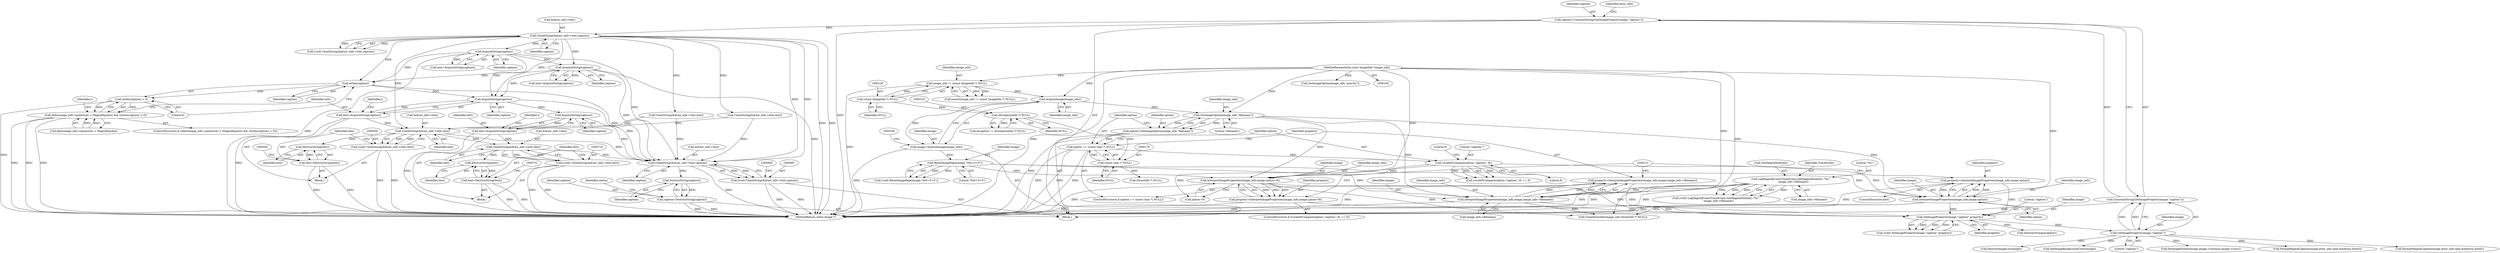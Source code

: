 digraph "0_ImageMagick_aeff00de228bc5a158c2a975ab47845d8a1db456@API" {
"1000522" [label="(Call,strlen(caption))"];
"1000279" [label="(Call,AcquireString(caption))"];
"1000237" [label="(Call,CloneString(&draw_info->text,caption))"];
"1000222" [label="(Call,caption=ConstantString(GetImageProperty(image,\"caption\")))"];
"1000224" [label="(Call,ConstantString(GetImageProperty(image,\"caption\")))"];
"1000225" [label="(Call,GetImageProperty(image,\"caption\"))"];
"1000214" [label="(Call,SetImageProperty(image,\"caption\",property))"];
"1000199" [label="(Call,InterpretImageProperties(image_info,image,option+8))"];
"1000172" [label="(Call,GetImageOption(image_info,\"filename\"))"];
"1000163" [label="(Call,AcquireImage(image_info))"];
"1000123" [label="(Call,image_info != (const ImageInfo *) NULL)"];
"1000105" [label="(MethodParameterIn,const ImageInfo *image_info)"];
"1000125" [label="(Call,(const ImageInfo *) NULL)"];
"1000167" [label="(Call,ResetImagePage(image,\"0x0+0+0\"))"];
"1000161" [label="(Call,image=AcquireImage(image_info))"];
"1000192" [label="(Call,LocaleNCompare(option,\"caption:\",8))"];
"1000176" [label="(Call,option == (const char *) NULL)"];
"1000170" [label="(Call,option=GetImageOption(image_info,\"filename\"))"];
"1000178" [label="(Call,(const char *) NULL)"];
"1000152" [label="(Call,(ExceptionInfo *) NULL)"];
"1000183" [label="(Call,InterpretImageProperties(image_info,image,image_info->filename))"];
"1000142" [label="(Call,LogMagickEvent(TraceEvent,GetMagickModule(),\"%s\",\n      image_info->filename))"];
"1000208" [label="(Call,InterpretImageProperties(image_info,image,option))"];
"1000181" [label="(Call,property=InterpretImageProperties(image_info,image,image_info->filename))"];
"1000206" [label="(Call,property=InterpretImageProperties(image_info,image,option))"];
"1000197" [label="(Call,property=InterpretImageProperties(image_info,image,option+8))"];
"1000370" [label="(Call,AcquireString(caption))"];
"1000521" [label="(Call,strlen(caption) > 0)"];
"1000514" [label="(Call,(fabs(image_info->pointsize) < MagickEpsilon) && (strlen(caption) > 0))"];
"1000537" [label="(Call,AcquireString(caption))"];
"1000535" [label="(Call,text=AcquireString(caption))"];
"1000551" [label="(Call,CloneString(&draw_info->text,text))"];
"1000549" [label="(Call,(void) CloneString(&draw_info->text,text))"];
"1000559" [label="(Call,DestroyString(text))"];
"1000557" [label="(Call,text=DestroyString(text))"];
"1000720" [label="(Call,CloneString(&draw_info->text,text))"];
"1000718" [label="(Call,(void) CloneString(&draw_info->text,text))"];
"1000728" [label="(Call,DestroyString(text))"];
"1000726" [label="(Call,text=DestroyString(text))"];
"1000898" [label="(Call,CloneString(&draw_info->text,caption))"];
"1000896" [label="(Call,(void) CloneString(&draw_info->text,caption))"];
"1000983" [label="(Call,DestroyString(caption))"];
"1000981" [label="(Call,caption=DestroyString(caption))"];
"1000706" [label="(Call,AcquireString(caption))"];
"1000704" [label="(Call,text=AcquireString(caption))"];
"1000984" [label="(Identifier,caption)"];
"1000515" [label="(Call,fabs(image_info->pointsize) < MagickEpsilon)"];
"1000199" [label="(Call,InterpretImageProperties(image_info,image,option+8))"];
"1000235" [label="(Call,(void) CloneString(&draw_info->text,caption))"];
"1000197" [label="(Call,property=InterpretImageProperties(image_info,image,option+8))"];
"1000371" [label="(Identifier,caption)"];
"1000180" [label="(Identifier,NULL)"];
"1000551" [label="(Call,CloneString(&draw_info->text,text))"];
"1000898" [label="(Call,CloneString(&draw_info->text,caption))"];
"1000127" [label="(Identifier,NULL)"];
"1000293" [label="(Call,CloneString(&draw_info->text,text))"];
"1000207" [label="(Identifier,property)"];
"1000896" [label="(Call,(void) CloneString(&draw_info->text,caption))"];
"1000514" [label="(Call,(fabs(image_info->pointsize) < MagickEpsilon) && (strlen(caption) > 0))"];
"1000230" [label="(Call,CloneDrawInfo(image_info,(DrawInfo *) NULL))"];
"1000191" [label="(Call,LocaleNCompare(option,\"caption:\",8) == 0)"];
"1000487" [label="(Call,DestroyImageList(image))"];
"1000694" [label="(Block,)"];
"1000176" [label="(Call,option == (const char *) NULL)"];
"1000899" [label="(Call,&draw_info->text)"];
"1000175" [label="(ControlStructure,if (option == (const char *) NULL))"];
"1000161" [label="(Call,image=AcquireImage(image_info))"];
"1000491" [label="(Call,SetImageBackgroundColor(image))"];
"1000122" [label="(Call,assert(image_info != (const ImageInfo *) NULL))"];
"1000154" [label="(Identifier,NULL)"];
"1000162" [label="(Identifier,image)"];
"1000726" [label="(Call,text=DestroyString(text))"];
"1000226" [label="(Identifier,image)"];
"1000887" [label="(Identifier,i)"];
"1000206" [label="(Call,property=InterpretImageProperties(image_info,image,option))"];
"1000277" [label="(Call,text=AcquireString(caption))"];
"1000705" [label="(Identifier,text)"];
"1000125" [label="(Call,(const ImageInfo *) NULL)"];
"1000513" [label="(ControlStructure,if ((fabs(image_info->pointsize) < MagickEpsilon) && (strlen(caption) > 0)))"];
"1000182" [label="(Identifier,property)"];
"1000232" [label="(Call,(DrawInfo *) NULL)"];
"1000144" [label="(Call,GetMagickModule())"];
"1000212" [label="(Call,(void) SetImageProperty(image,\"caption\",property))"];
"1000205" [label="(ControlStructure,else)"];
"1000174" [label="(Literal,\"filename\")"];
"1000178" [label="(Call,(const char *) NULL)"];
"1000983" [label="(Call,DestroyString(caption))"];
"1000173" [label="(Identifier,image_info)"];
"1000536" [label="(Identifier,text)"];
"1001001" [label="(MethodReturn,static Image *)"];
"1000150" [label="(Call,exception != (ExceptionInfo *) NULL)"];
"1000370" [label="(Call,AcquireString(caption))"];
"1000227" [label="(Literal,\"caption\")"];
"1000216" [label="(Literal,\"caption\")"];
"1000200" [label="(Identifier,image_info)"];
"1000165" [label="(Call,(void) ResetImagePage(image,\"0x0+0+0\"))"];
"1000238" [label="(Call,&draw_info->text)"];
"1000224" [label="(Call,ConstantString(GetImageProperty(image,\"caption\")))"];
"1000222" [label="(Call,caption=ConstantString(GetImageProperty(image,\"caption\")))"];
"1000172" [label="(Call,GetImageOption(image_info,\"filename\"))"];
"1000217" [label="(Identifier,property)"];
"1000535" [label="(Call,text=AcquireString(caption))"];
"1000280" [label="(Identifier,caption)"];
"1000201" [label="(Identifier,image)"];
"1000209" [label="(Identifier,image_info)"];
"1000169" [label="(Literal,\"0x0+0+0\")"];
"1000164" [label="(Identifier,image_info)"];
"1000143" [label="(Identifier,TraceEvent)"];
"1000521" [label="(Call,strlen(caption) > 0)"];
"1000105" [label="(MethodParameterIn,const ImageInfo *image_info)"];
"1000140" [label="(Call,(void) LogMagickEvent(TraceEvent,GetMagickModule(),\"%s\",\n      image_info->filename))"];
"1000559" [label="(Call,DestroyString(text))"];
"1000184" [label="(Identifier,image_info)"];
"1000142" [label="(Call,LogMagickEvent(TraceEvent,GetMagickModule(),\"%s\",\n      image_info->filename))"];
"1000463" [label="(Call,SetImageExtent(image,image->columns,image->rows))"];
"1000279" [label="(Call,AcquireString(caption))"];
"1000368" [label="(Call,text=AcquireString(caption))"];
"1000237" [label="(Call,CloneString(&draw_info->text,caption))"];
"1000537" [label="(Call,AcquireString(caption))"];
"1000982" [label="(Identifier,caption)"];
"1000193" [label="(Identifier,option)"];
"1000190" [label="(ControlStructure,if (LocaleNCompare(option,\"caption:\",8) == 0))"];
"1000186" [label="(Call,image_info->filename)"];
"1000208" [label="(Call,InterpretImageProperties(image_info,image,option))"];
"1000211" [label="(Identifier,option)"];
"1000704" [label="(Call,text=AcquireString(caption))"];
"1000721" [label="(Call,&draw_info->text)"];
"1000198" [label="(Identifier,property)"];
"1000192" [label="(Call,LocaleNCompare(option,\"caption:\",8))"];
"1000183" [label="(Call,InterpretImageProperties(image_info,image,image_info->filename))"];
"1000195" [label="(Literal,8)"];
"1000210" [label="(Identifier,image)"];
"1000718" [label="(Call,(void) CloneString(&draw_info->text,text))"];
"1000725" [label="(Identifier,text)"];
"1000107" [label="(Block,)"];
"1000214" [label="(Call,SetImageProperty(image,\"caption\",property))"];
"1000185" [label="(Identifier,image)"];
"1000177" [label="(Identifier,option)"];
"1000706" [label="(Call,AcquireString(caption))"];
"1000720" [label="(Call,CloneString(&draw_info->text,text))"];
"1000202" [label="(Call,option+8)"];
"1000171" [label="(Identifier,option)"];
"1000709" [label="(Identifier,i)"];
"1000549" [label="(Call,(void) CloneString(&draw_info->text,text))"];
"1000146" [label="(Call,image_info->filename)"];
"1000729" [label="(Identifier,text)"];
"1000556" [label="(Identifier,text)"];
"1000558" [label="(Identifier,text)"];
"1000283" [label="(Call,FormatMagickCaption(image,draw_info,split,&metrics,&text))"];
"1000220" [label="(Call,DestroyString(property))"];
"1000727" [label="(Identifier,text)"];
"1000987" [label="(Identifier,status)"];
"1000170" [label="(Call,option=GetImageOption(image_info,\"filename\"))"];
"1000145" [label="(Literal,\"%s\")"];
"1000163" [label="(Call,AcquireImage(image_info))"];
"1000223" [label="(Identifier,caption)"];
"1000242" [label="(Identifier,caption)"];
"1000557" [label="(Call,text=DestroyString(text))"];
"1000167" [label="(Call,ResetImagePage(image,\"0x0+0+0\"))"];
"1000194" [label="(Literal,\"caption:\")"];
"1000196" [label="(Literal,0)"];
"1000225" [label="(Call,GetImageProperty(image,\"caption\"))"];
"1000560" [label="(Identifier,text)"];
"1000124" [label="(Identifier,image_info)"];
"1000534" [label="(Block,)"];
"1000123" [label="(Call,image_info != (const ImageInfo *) NULL)"];
"1000522" [label="(Call,strlen(caption))"];
"1000168" [label="(Identifier,image)"];
"1000152" [label="(Call,(ExceptionInfo *) NULL)"];
"1000552" [label="(Call,&draw_info->text)"];
"1000728" [label="(Call,DestroyString(text))"];
"1000707" [label="(Identifier,caption)"];
"1000540" [label="(Identifier,i)"];
"1000903" [label="(Identifier,caption)"];
"1000524" [label="(Literal,0)"];
"1000538" [label="(Identifier,caption)"];
"1000181" [label="(Call,property=InterpretImageProperties(image_info,image,image_info->filename))"];
"1000245" [label="(Call,GetImageOption(image_info,\"gravity\"))"];
"1000384" [label="(Call,CloneString(&draw_info->text,text))"];
"1000523" [label="(Identifier,caption)"];
"1000981" [label="(Call,caption=DestroyString(caption))"];
"1000215" [label="(Identifier,image)"];
"1000229" [label="(Identifier,draw_info)"];
"1000374" [label="(Call,FormatMagickCaption(image,draw_info,split,&metrics,&text))"];
"1000522" -> "1000521"  [label="AST: "];
"1000522" -> "1000523"  [label="CFG: "];
"1000523" -> "1000522"  [label="AST: "];
"1000524" -> "1000522"  [label="CFG: "];
"1000522" -> "1000521"  [label="DDG: "];
"1000279" -> "1000522"  [label="DDG: "];
"1000237" -> "1000522"  [label="DDG: "];
"1000370" -> "1000522"  [label="DDG: "];
"1000522" -> "1000537"  [label="DDG: "];
"1000522" -> "1000898"  [label="DDG: "];
"1000279" -> "1000277"  [label="AST: "];
"1000279" -> "1000280"  [label="CFG: "];
"1000280" -> "1000279"  [label="AST: "];
"1000277" -> "1000279"  [label="CFG: "];
"1000279" -> "1001001"  [label="DDG: "];
"1000279" -> "1000277"  [label="DDG: "];
"1000237" -> "1000279"  [label="DDG: "];
"1000279" -> "1000370"  [label="DDG: "];
"1000279" -> "1000537"  [label="DDG: "];
"1000279" -> "1000898"  [label="DDG: "];
"1000237" -> "1000235"  [label="AST: "];
"1000237" -> "1000242"  [label="CFG: "];
"1000238" -> "1000237"  [label="AST: "];
"1000242" -> "1000237"  [label="AST: "];
"1000235" -> "1000237"  [label="CFG: "];
"1000237" -> "1001001"  [label="DDG: "];
"1000237" -> "1001001"  [label="DDG: "];
"1000237" -> "1000235"  [label="DDG: "];
"1000237" -> "1000235"  [label="DDG: "];
"1000222" -> "1000237"  [label="DDG: "];
"1000237" -> "1000293"  [label="DDG: "];
"1000237" -> "1000370"  [label="DDG: "];
"1000237" -> "1000384"  [label="DDG: "];
"1000237" -> "1000537"  [label="DDG: "];
"1000237" -> "1000551"  [label="DDG: "];
"1000237" -> "1000898"  [label="DDG: "];
"1000237" -> "1000898"  [label="DDG: "];
"1000222" -> "1000107"  [label="AST: "];
"1000222" -> "1000224"  [label="CFG: "];
"1000223" -> "1000222"  [label="AST: "];
"1000224" -> "1000222"  [label="AST: "];
"1000229" -> "1000222"  [label="CFG: "];
"1000222" -> "1001001"  [label="DDG: "];
"1000224" -> "1000222"  [label="DDG: "];
"1000224" -> "1000225"  [label="CFG: "];
"1000225" -> "1000224"  [label="AST: "];
"1000224" -> "1001001"  [label="DDG: "];
"1000225" -> "1000224"  [label="DDG: "];
"1000225" -> "1000224"  [label="DDG: "];
"1000225" -> "1000227"  [label="CFG: "];
"1000226" -> "1000225"  [label="AST: "];
"1000227" -> "1000225"  [label="AST: "];
"1000214" -> "1000225"  [label="DDG: "];
"1000225" -> "1000283"  [label="DDG: "];
"1000225" -> "1000374"  [label="DDG: "];
"1000225" -> "1000463"  [label="DDG: "];
"1000225" -> "1000487"  [label="DDG: "];
"1000225" -> "1000491"  [label="DDG: "];
"1000214" -> "1000212"  [label="AST: "];
"1000214" -> "1000217"  [label="CFG: "];
"1000215" -> "1000214"  [label="AST: "];
"1000216" -> "1000214"  [label="AST: "];
"1000217" -> "1000214"  [label="AST: "];
"1000212" -> "1000214"  [label="CFG: "];
"1000214" -> "1000212"  [label="DDG: "];
"1000214" -> "1000212"  [label="DDG: "];
"1000214" -> "1000212"  [label="DDG: "];
"1000199" -> "1000214"  [label="DDG: "];
"1000183" -> "1000214"  [label="DDG: "];
"1000208" -> "1000214"  [label="DDG: "];
"1000181" -> "1000214"  [label="DDG: "];
"1000206" -> "1000214"  [label="DDG: "];
"1000197" -> "1000214"  [label="DDG: "];
"1000214" -> "1000220"  [label="DDG: "];
"1000199" -> "1000197"  [label="AST: "];
"1000199" -> "1000202"  [label="CFG: "];
"1000200" -> "1000199"  [label="AST: "];
"1000201" -> "1000199"  [label="AST: "];
"1000202" -> "1000199"  [label="AST: "];
"1000197" -> "1000199"  [label="CFG: "];
"1000199" -> "1001001"  [label="DDG: "];
"1000199" -> "1000197"  [label="DDG: "];
"1000199" -> "1000197"  [label="DDG: "];
"1000199" -> "1000197"  [label="DDG: "];
"1000172" -> "1000199"  [label="DDG: "];
"1000105" -> "1000199"  [label="DDG: "];
"1000167" -> "1000199"  [label="DDG: "];
"1000192" -> "1000199"  [label="DDG: "];
"1000199" -> "1000230"  [label="DDG: "];
"1000172" -> "1000170"  [label="AST: "];
"1000172" -> "1000174"  [label="CFG: "];
"1000173" -> "1000172"  [label="AST: "];
"1000174" -> "1000172"  [label="AST: "];
"1000170" -> "1000172"  [label="CFG: "];
"1000172" -> "1000170"  [label="DDG: "];
"1000172" -> "1000170"  [label="DDG: "];
"1000163" -> "1000172"  [label="DDG: "];
"1000105" -> "1000172"  [label="DDG: "];
"1000172" -> "1000183"  [label="DDG: "];
"1000172" -> "1000208"  [label="DDG: "];
"1000163" -> "1000161"  [label="AST: "];
"1000163" -> "1000164"  [label="CFG: "];
"1000164" -> "1000163"  [label="AST: "];
"1000161" -> "1000163"  [label="CFG: "];
"1000163" -> "1000161"  [label="DDG: "];
"1000123" -> "1000163"  [label="DDG: "];
"1000105" -> "1000163"  [label="DDG: "];
"1000123" -> "1000122"  [label="AST: "];
"1000123" -> "1000125"  [label="CFG: "];
"1000124" -> "1000123"  [label="AST: "];
"1000125" -> "1000123"  [label="AST: "];
"1000122" -> "1000123"  [label="CFG: "];
"1000123" -> "1001001"  [label="DDG: "];
"1000123" -> "1000122"  [label="DDG: "];
"1000123" -> "1000122"  [label="DDG: "];
"1000105" -> "1000123"  [label="DDG: "];
"1000125" -> "1000123"  [label="DDG: "];
"1000105" -> "1000104"  [label="AST: "];
"1000105" -> "1001001"  [label="DDG: "];
"1000105" -> "1000183"  [label="DDG: "];
"1000105" -> "1000208"  [label="DDG: "];
"1000105" -> "1000230"  [label="DDG: "];
"1000105" -> "1000245"  [label="DDG: "];
"1000125" -> "1000127"  [label="CFG: "];
"1000126" -> "1000125"  [label="AST: "];
"1000127" -> "1000125"  [label="AST: "];
"1000125" -> "1000152"  [label="DDG: "];
"1000167" -> "1000165"  [label="AST: "];
"1000167" -> "1000169"  [label="CFG: "];
"1000168" -> "1000167"  [label="AST: "];
"1000169" -> "1000167"  [label="AST: "];
"1000165" -> "1000167"  [label="CFG: "];
"1000167" -> "1000165"  [label="DDG: "];
"1000167" -> "1000165"  [label="DDG: "];
"1000161" -> "1000167"  [label="DDG: "];
"1000167" -> "1000183"  [label="DDG: "];
"1000167" -> "1000208"  [label="DDG: "];
"1000161" -> "1000107"  [label="AST: "];
"1000162" -> "1000161"  [label="AST: "];
"1000166" -> "1000161"  [label="CFG: "];
"1000161" -> "1001001"  [label="DDG: "];
"1000192" -> "1000191"  [label="AST: "];
"1000192" -> "1000195"  [label="CFG: "];
"1000193" -> "1000192"  [label="AST: "];
"1000194" -> "1000192"  [label="AST: "];
"1000195" -> "1000192"  [label="AST: "];
"1000196" -> "1000192"  [label="CFG: "];
"1000192" -> "1000191"  [label="DDG: "];
"1000192" -> "1000191"  [label="DDG: "];
"1000192" -> "1000191"  [label="DDG: "];
"1000176" -> "1000192"  [label="DDG: "];
"1000192" -> "1000202"  [label="DDG: "];
"1000192" -> "1000208"  [label="DDG: "];
"1000176" -> "1000175"  [label="AST: "];
"1000176" -> "1000178"  [label="CFG: "];
"1000177" -> "1000176"  [label="AST: "];
"1000178" -> "1000176"  [label="AST: "];
"1000182" -> "1000176"  [label="CFG: "];
"1000193" -> "1000176"  [label="CFG: "];
"1000176" -> "1001001"  [label="DDG: "];
"1000176" -> "1001001"  [label="DDG: "];
"1000176" -> "1001001"  [label="DDG: "];
"1000170" -> "1000176"  [label="DDG: "];
"1000178" -> "1000176"  [label="DDG: "];
"1000170" -> "1000107"  [label="AST: "];
"1000171" -> "1000170"  [label="AST: "];
"1000177" -> "1000170"  [label="CFG: "];
"1000170" -> "1001001"  [label="DDG: "];
"1000178" -> "1000180"  [label="CFG: "];
"1000179" -> "1000178"  [label="AST: "];
"1000180" -> "1000178"  [label="AST: "];
"1000152" -> "1000178"  [label="DDG: "];
"1000178" -> "1000232"  [label="DDG: "];
"1000152" -> "1000150"  [label="AST: "];
"1000152" -> "1000154"  [label="CFG: "];
"1000153" -> "1000152"  [label="AST: "];
"1000154" -> "1000152"  [label="AST: "];
"1000150" -> "1000152"  [label="CFG: "];
"1000152" -> "1000150"  [label="DDG: "];
"1000183" -> "1000181"  [label="AST: "];
"1000183" -> "1000186"  [label="CFG: "];
"1000184" -> "1000183"  [label="AST: "];
"1000185" -> "1000183"  [label="AST: "];
"1000186" -> "1000183"  [label="AST: "];
"1000181" -> "1000183"  [label="CFG: "];
"1000183" -> "1001001"  [label="DDG: "];
"1000183" -> "1000181"  [label="DDG: "];
"1000183" -> "1000181"  [label="DDG: "];
"1000183" -> "1000181"  [label="DDG: "];
"1000142" -> "1000183"  [label="DDG: "];
"1000183" -> "1000230"  [label="DDG: "];
"1000142" -> "1000140"  [label="AST: "];
"1000142" -> "1000146"  [label="CFG: "];
"1000143" -> "1000142"  [label="AST: "];
"1000144" -> "1000142"  [label="AST: "];
"1000145" -> "1000142"  [label="AST: "];
"1000146" -> "1000142"  [label="AST: "];
"1000140" -> "1000142"  [label="CFG: "];
"1000142" -> "1001001"  [label="DDG: "];
"1000142" -> "1001001"  [label="DDG: "];
"1000142" -> "1001001"  [label="DDG: "];
"1000142" -> "1000140"  [label="DDG: "];
"1000142" -> "1000140"  [label="DDG: "];
"1000142" -> "1000140"  [label="DDG: "];
"1000142" -> "1000140"  [label="DDG: "];
"1000208" -> "1000206"  [label="AST: "];
"1000208" -> "1000211"  [label="CFG: "];
"1000209" -> "1000208"  [label="AST: "];
"1000210" -> "1000208"  [label="AST: "];
"1000211" -> "1000208"  [label="AST: "];
"1000206" -> "1000208"  [label="CFG: "];
"1000208" -> "1001001"  [label="DDG: "];
"1000208" -> "1000206"  [label="DDG: "];
"1000208" -> "1000206"  [label="DDG: "];
"1000208" -> "1000206"  [label="DDG: "];
"1000208" -> "1000230"  [label="DDG: "];
"1000181" -> "1000175"  [label="AST: "];
"1000182" -> "1000181"  [label="AST: "];
"1000213" -> "1000181"  [label="CFG: "];
"1000181" -> "1001001"  [label="DDG: "];
"1000206" -> "1000205"  [label="AST: "];
"1000207" -> "1000206"  [label="AST: "];
"1000213" -> "1000206"  [label="CFG: "];
"1000206" -> "1001001"  [label="DDG: "];
"1000197" -> "1000190"  [label="AST: "];
"1000198" -> "1000197"  [label="AST: "];
"1000213" -> "1000197"  [label="CFG: "];
"1000197" -> "1001001"  [label="DDG: "];
"1000370" -> "1000368"  [label="AST: "];
"1000370" -> "1000371"  [label="CFG: "];
"1000371" -> "1000370"  [label="AST: "];
"1000368" -> "1000370"  [label="CFG: "];
"1000370" -> "1001001"  [label="DDG: "];
"1000370" -> "1000368"  [label="DDG: "];
"1000370" -> "1000537"  [label="DDG: "];
"1000370" -> "1000898"  [label="DDG: "];
"1000521" -> "1000514"  [label="AST: "];
"1000521" -> "1000524"  [label="CFG: "];
"1000524" -> "1000521"  [label="AST: "];
"1000514" -> "1000521"  [label="CFG: "];
"1000521" -> "1001001"  [label="DDG: "];
"1000521" -> "1000514"  [label="DDG: "];
"1000521" -> "1000514"  [label="DDG: "];
"1000514" -> "1000513"  [label="AST: "];
"1000514" -> "1000515"  [label="CFG: "];
"1000515" -> "1000514"  [label="AST: "];
"1000536" -> "1000514"  [label="CFG: "];
"1000887" -> "1000514"  [label="CFG: "];
"1000514" -> "1001001"  [label="DDG: "];
"1000514" -> "1001001"  [label="DDG: "];
"1000514" -> "1001001"  [label="DDG: "];
"1000515" -> "1000514"  [label="DDG: "];
"1000515" -> "1000514"  [label="DDG: "];
"1000537" -> "1000535"  [label="AST: "];
"1000537" -> "1000538"  [label="CFG: "];
"1000538" -> "1000537"  [label="AST: "];
"1000535" -> "1000537"  [label="CFG: "];
"1000537" -> "1000535"  [label="DDG: "];
"1000537" -> "1000706"  [label="DDG: "];
"1000537" -> "1000898"  [label="DDG: "];
"1000535" -> "1000534"  [label="AST: "];
"1000536" -> "1000535"  [label="AST: "];
"1000540" -> "1000535"  [label="CFG: "];
"1000535" -> "1001001"  [label="DDG: "];
"1000535" -> "1000551"  [label="DDG: "];
"1000551" -> "1000549"  [label="AST: "];
"1000551" -> "1000556"  [label="CFG: "];
"1000552" -> "1000551"  [label="AST: "];
"1000556" -> "1000551"  [label="AST: "];
"1000549" -> "1000551"  [label="CFG: "];
"1000551" -> "1000549"  [label="DDG: "];
"1000551" -> "1000549"  [label="DDG: "];
"1000293" -> "1000551"  [label="DDG: "];
"1000384" -> "1000551"  [label="DDG: "];
"1000551" -> "1000559"  [label="DDG: "];
"1000551" -> "1000720"  [label="DDG: "];
"1000551" -> "1000898"  [label="DDG: "];
"1000549" -> "1000534"  [label="AST: "];
"1000550" -> "1000549"  [label="AST: "];
"1000558" -> "1000549"  [label="CFG: "];
"1000549" -> "1001001"  [label="DDG: "];
"1000549" -> "1001001"  [label="DDG: "];
"1000559" -> "1000557"  [label="AST: "];
"1000559" -> "1000560"  [label="CFG: "];
"1000560" -> "1000559"  [label="AST: "];
"1000557" -> "1000559"  [label="CFG: "];
"1000559" -> "1000557"  [label="DDG: "];
"1000557" -> "1000534"  [label="AST: "];
"1000558" -> "1000557"  [label="AST: "];
"1000562" -> "1000557"  [label="CFG: "];
"1000557" -> "1001001"  [label="DDG: "];
"1000557" -> "1001001"  [label="DDG: "];
"1000720" -> "1000718"  [label="AST: "];
"1000720" -> "1000725"  [label="CFG: "];
"1000721" -> "1000720"  [label="AST: "];
"1000725" -> "1000720"  [label="AST: "];
"1000718" -> "1000720"  [label="CFG: "];
"1000720" -> "1000718"  [label="DDG: "];
"1000720" -> "1000718"  [label="DDG: "];
"1000704" -> "1000720"  [label="DDG: "];
"1000720" -> "1000728"  [label="DDG: "];
"1000720" -> "1000898"  [label="DDG: "];
"1000718" -> "1000694"  [label="AST: "];
"1000719" -> "1000718"  [label="AST: "];
"1000727" -> "1000718"  [label="CFG: "];
"1000718" -> "1001001"  [label="DDG: "];
"1000718" -> "1001001"  [label="DDG: "];
"1000728" -> "1000726"  [label="AST: "];
"1000728" -> "1000729"  [label="CFG: "];
"1000729" -> "1000728"  [label="AST: "];
"1000726" -> "1000728"  [label="CFG: "];
"1000728" -> "1000726"  [label="DDG: "];
"1000726" -> "1000694"  [label="AST: "];
"1000727" -> "1000726"  [label="AST: "];
"1000731" -> "1000726"  [label="CFG: "];
"1000726" -> "1001001"  [label="DDG: "];
"1000726" -> "1001001"  [label="DDG: "];
"1000898" -> "1000896"  [label="AST: "];
"1000898" -> "1000903"  [label="CFG: "];
"1000899" -> "1000898"  [label="AST: "];
"1000903" -> "1000898"  [label="AST: "];
"1000896" -> "1000898"  [label="CFG: "];
"1000898" -> "1001001"  [label="DDG: "];
"1000898" -> "1000896"  [label="DDG: "];
"1000898" -> "1000896"  [label="DDG: "];
"1000293" -> "1000898"  [label="DDG: "];
"1000384" -> "1000898"  [label="DDG: "];
"1000706" -> "1000898"  [label="DDG: "];
"1000898" -> "1000983"  [label="DDG: "];
"1000896" -> "1000107"  [label="AST: "];
"1000897" -> "1000896"  [label="AST: "];
"1000905" -> "1000896"  [label="CFG: "];
"1000896" -> "1001001"  [label="DDG: "];
"1000896" -> "1001001"  [label="DDG: "];
"1000983" -> "1000981"  [label="AST: "];
"1000983" -> "1000984"  [label="CFG: "];
"1000984" -> "1000983"  [label="AST: "];
"1000981" -> "1000983"  [label="CFG: "];
"1000983" -> "1000981"  [label="DDG: "];
"1000981" -> "1000107"  [label="AST: "];
"1000982" -> "1000981"  [label="AST: "];
"1000987" -> "1000981"  [label="CFG: "];
"1000981" -> "1001001"  [label="DDG: "];
"1000981" -> "1001001"  [label="DDG: "];
"1000706" -> "1000704"  [label="AST: "];
"1000706" -> "1000707"  [label="CFG: "];
"1000707" -> "1000706"  [label="AST: "];
"1000704" -> "1000706"  [label="CFG: "];
"1000706" -> "1000704"  [label="DDG: "];
"1000704" -> "1000694"  [label="AST: "];
"1000705" -> "1000704"  [label="AST: "];
"1000709" -> "1000704"  [label="CFG: "];
"1000704" -> "1001001"  [label="DDG: "];
}
